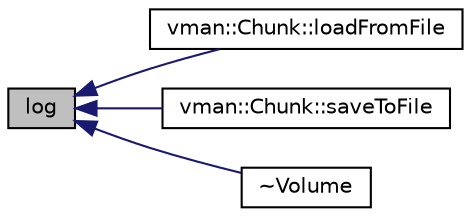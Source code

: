 digraph "log"
{
  bgcolor="transparent";
  edge [fontname="Helvetica",fontsize="10",labelfontname="Helvetica",labelfontsize="10"];
  node [fontname="Helvetica",fontsize="10",shape=record];
  rankdir="LR";
  Node1 [label="log",height=0.2,width=0.4,color="black", fillcolor="grey75", style="filled" fontcolor="black"];
  Node1 -> Node2 [dir="back",color="midnightblue",fontsize="10",style="solid",fontname="Helvetica"];
  Node2 [label="vman::Chunk::loadFromFile",height=0.2,width=0.4,color="black",URL="$classvman_1_1_chunk.html#aedbf1cf4e63c5836f1f855d0c7322556",tooltip="Clears chunk on failure!"];
  Node1 -> Node3 [dir="back",color="midnightblue",fontsize="10",style="solid",fontname="Helvetica"];
  Node3 [label="vman::Chunk::saveToFile",height=0.2,width=0.4,color="black",URL="$classvman_1_1_chunk.html#adc6095604b2a6eb183c9b78dd686c4a4",tooltip="Will unset m_Modified on success."];
  Node1 -> Node4 [dir="back",color="midnightblue",fontsize="10",style="solid",fontname="Helvetica"];
  Node4 [label="~Volume",height=0.2,width=0.4,color="black",URL="$classvman_1_1_volume.html#a50b753078c07b3d92e7ebca2920ce100"];
}
